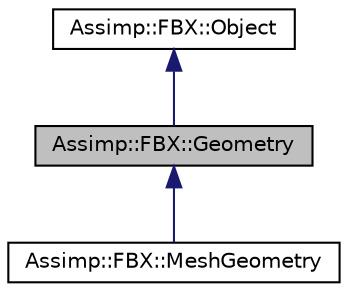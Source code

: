 digraph "Assimp::FBX::Geometry"
{
  edge [fontname="Helvetica",fontsize="10",labelfontname="Helvetica",labelfontsize="10"];
  node [fontname="Helvetica",fontsize="10",shape=record];
  Node1 [label="Assimp::FBX::Geometry",height=0.2,width=0.4,color="black", fillcolor="grey75", style="filled", fontcolor="black"];
  Node2 -> Node1 [dir="back",color="midnightblue",fontsize="10",style="solid"];
  Node2 [label="Assimp::FBX::Object",height=0.2,width=0.4,color="black", fillcolor="white", style="filled",URL="$class_assimp_1_1_f_b_x_1_1_object.html"];
  Node1 -> Node3 [dir="back",color="midnightblue",fontsize="10",style="solid"];
  Node3 [label="Assimp::FBX::MeshGeometry",height=0.2,width=0.4,color="black", fillcolor="white", style="filled",URL="$class_assimp_1_1_f_b_x_1_1_mesh_geometry.html"];
}
